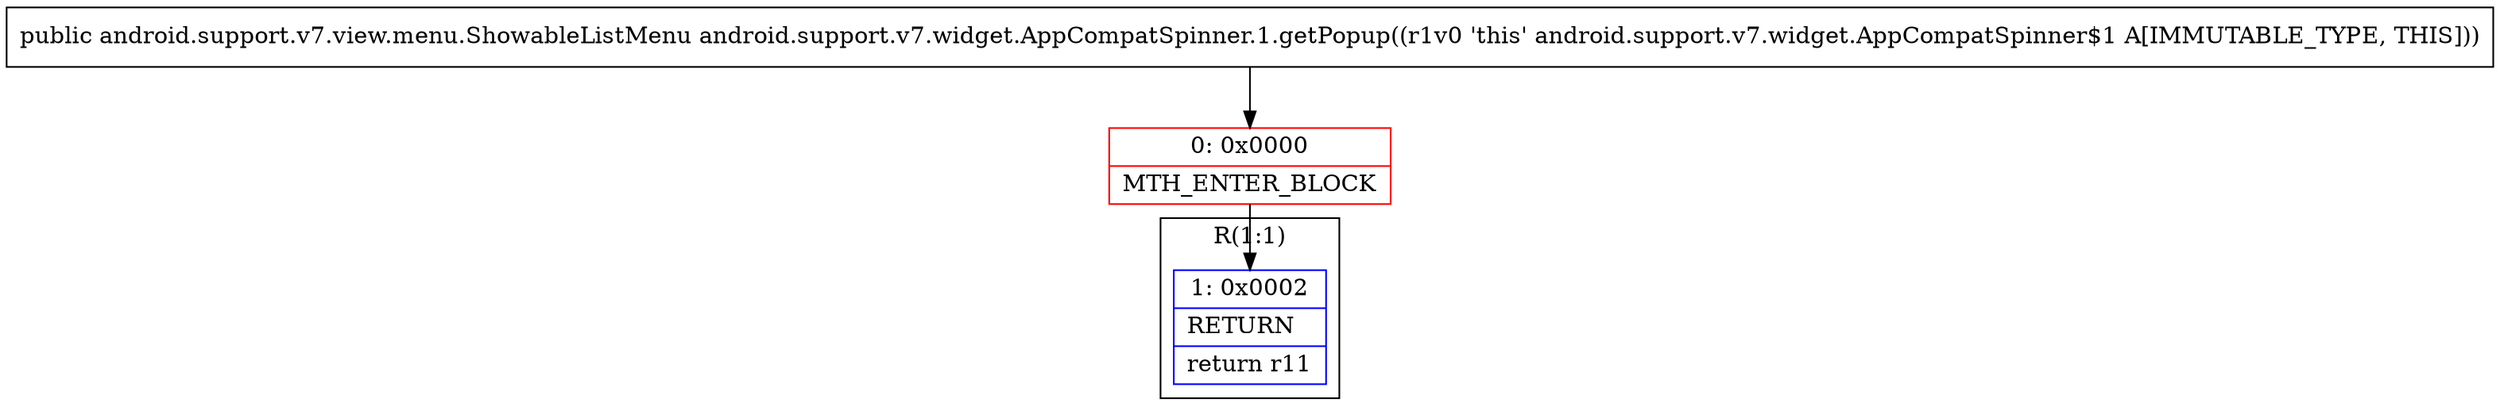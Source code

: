 digraph "CFG forandroid.support.v7.widget.AppCompatSpinner.1.getPopup()Landroid\/support\/v7\/view\/menu\/ShowableListMenu;" {
subgraph cluster_Region_1626229091 {
label = "R(1:1)";
node [shape=record,color=blue];
Node_1 [shape=record,label="{1\:\ 0x0002|RETURN\l|return r11\l}"];
}
Node_0 [shape=record,color=red,label="{0\:\ 0x0000|MTH_ENTER_BLOCK\l}"];
MethodNode[shape=record,label="{public android.support.v7.view.menu.ShowableListMenu android.support.v7.widget.AppCompatSpinner.1.getPopup((r1v0 'this' android.support.v7.widget.AppCompatSpinner$1 A[IMMUTABLE_TYPE, THIS])) }"];
MethodNode -> Node_0;
Node_0 -> Node_1;
}

